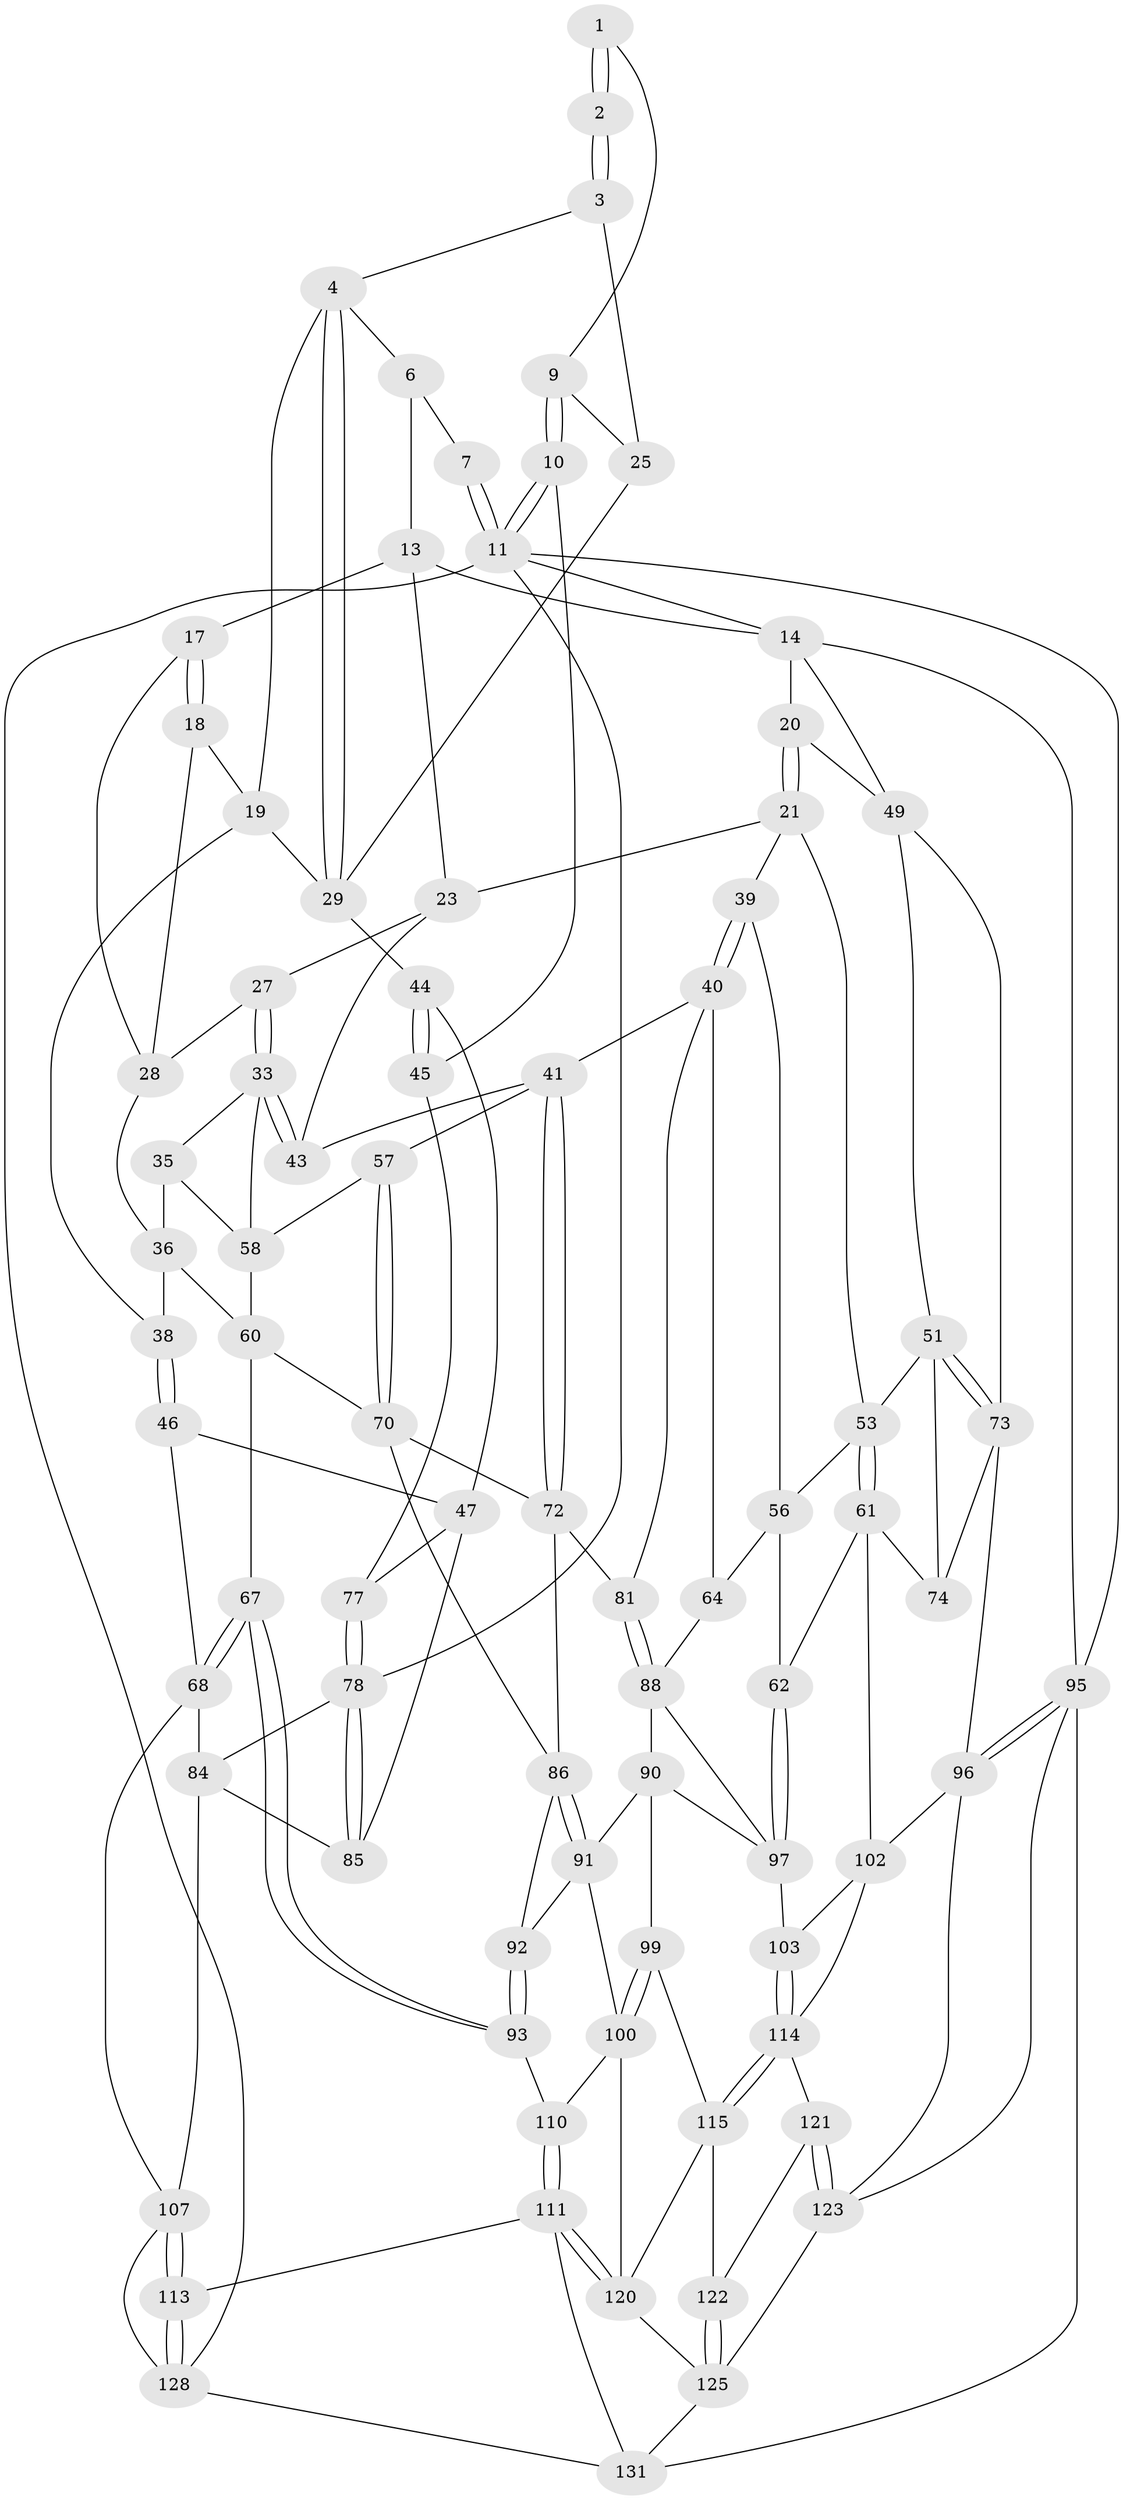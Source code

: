 // Generated by graph-tools (version 1.1) at 2025/52/02/27/25 19:52:37]
// undirected, 80 vertices, 178 edges
graph export_dot {
graph [start="1"]
  node [color=gray90,style=filled];
  1 [pos="+0.1970969450540859+0.018842821229375792",super="+8"];
  2 [pos="+0.21719065556338665+0.1024265270064685",super="+12"];
  3 [pos="+0.22474873858355746+0.11622270490010925",super="+24"];
  4 [pos="+0.22927485893821606+0.11979627074707548",super="+5"];
  6 [pos="+0.5047512369549407+0"];
  7 [pos="+0.18405544226358855+0"];
  9 [pos="+0.03981403771005689+0.066205802903845"];
  10 [pos="+0+0"];
  11 [pos="+0+0",super="+80"];
  13 [pos="+0.5072222374363884+0",super="+16"];
  14 [pos="+0.864050096292963+0",super="+15"];
  17 [pos="+0.39034001007805674+0.0967644554046425"];
  18 [pos="+0.2819425328327575+0.1568300220612296"];
  19 [pos="+0.25575489993205214+0.14292333997682274",super="+31"];
  20 [pos="+0.8294966747617477+0.14536032338210028"];
  21 [pos="+0.754651463805005+0.19435551617119873",super="+22"];
  23 [pos="+0.5600954177936845+0.126243652318123",super="+26"];
  25 [pos="+0.08982001280132686+0.20483030553112974"];
  27 [pos="+0.4244601911161357+0.18842190677185894"];
  28 [pos="+0.41223480782428645+0.18626436900227986",super="+32"];
  29 [pos="+0.13899081521153742+0.2207048986000321",super="+30"];
  33 [pos="+0.4264135610082486+0.27202377164537883",super="+34"];
  35 [pos="+0.3602356415391348+0.28363033408829275"];
  36 [pos="+0.3322723132949506+0.2592580022662165",super="+37"];
  38 [pos="+0.20955770646247615+0.3303416361145295"];
  39 [pos="+0.6261756550629584+0.32833713766254313"];
  40 [pos="+0.5653515562046298+0.34954360812132745",super="+65"];
  41 [pos="+0.5581800342471631+0.348042822051475",super="+42"];
  43 [pos="+0.5221408210932844+0.27165326945492124"];
  44 [pos="+0.07950412198304196+0.21483803089331616",super="+48"];
  45 [pos="+0+0",super="+55"];
  46 [pos="+0.1022990335679668+0.3847226779818908"];
  47 [pos="+0.09966936750852406+0.38403026059920325",super="+83"];
  49 [pos="+1+0.032094959393530145",super="+50"];
  51 [pos="+0.9729078090911291+0.30617592142134714",super="+52"];
  53 [pos="+0.804119080505076+0.33762252691445604",super="+54"];
  56 [pos="+0.6917876380569601+0.31765713123801076",super="+63"];
  57 [pos="+0.4642157105607518+0.36979489899397433"];
  58 [pos="+0.4388453806015705+0.3633946516624532",super="+59"];
  60 [pos="+0.3209823777069138+0.42930375759059697",super="+66"];
  61 [pos="+0.8158618715165+0.5011110073881253",super="+75"];
  62 [pos="+0.7865252417680936+0.4972424565575971"];
  64 [pos="+0.7019612125117711+0.4793067505959087"];
  67 [pos="+0.29813812797931105+0.5531729881299876"];
  68 [pos="+0.21985267909582792+0.554425937574159",super="+69"];
  70 [pos="+0.4484200178851799+0.4641687719152497",super="+71"];
  72 [pos="+0.5237444107399144+0.45830323556703145",super="+82"];
  73 [pos="+1+0.3078438983154287",super="+76"];
  74 [pos="+0.861618782168759+0.508867859365243"];
  77 [pos="+0+0.3857691984343318"];
  78 [pos="+0+0.6455894184251886",super="+79"];
  81 [pos="+0.5955704099156075+0.47988519441211475"];
  84 [pos="+0.09940192741926486+0.5914554156872972",super="+106"];
  85 [pos="+0.04027117477054763+0.5665216348975163"];
  86 [pos="+0.5278523522155086+0.5100545745136036",super="+87"];
  88 [pos="+0.630931452561622+0.509660297529973",super="+89"];
  90 [pos="+0.6158800236081167+0.5342618470202174",super="+98"];
  91 [pos="+0.5431620030793217+0.5370643275317443",super="+94"];
  92 [pos="+0.5015939333266093+0.6222454374254174"];
  93 [pos="+0.31725999877998706+0.587843116512514",super="+109"];
  95 [pos="+1+1",super="+130"];
  96 [pos="+1+0.7359144214074426",super="+104"];
  97 [pos="+0.6902203196031718+0.6076395167749822",super="+101"];
  99 [pos="+0.5735989085346455+0.6892050416680576"];
  100 [pos="+0.534075267431721+0.665547157613026",super="+118"];
  102 [pos="+0.8312629389212054+0.6160664292218941",super="+105"];
  103 [pos="+0.7310312860797132+0.6659557188875566"];
  107 [pos="+0.21456470585241402+0.57372823593655",super="+108"];
  110 [pos="+0.26792003620886556+0.8135652290836893",super="+119"];
  111 [pos="+0.26761261969261035+0.8143158802470982",super="+112"];
  113 [pos="+0.18889329218562934+0.8252495808712458"];
  114 [pos="+0.7351053703305042+0.6923749358530655",super="+117"];
  115 [pos="+0.6958207941156526+0.7561895111874344",super="+116"];
  120 [pos="+0.42727882672693607+0.8914027870484862",super="+124"];
  121 [pos="+0.7876019806913667+0.729484830489182"];
  122 [pos="+0.711980752665344+0.764528989973961"];
  123 [pos="+0.8449819839673719+0.8038571546718344",super="+127"];
  125 [pos="+0.7483232445882086+0.8098051875434418",super="+126"];
  128 [pos="+0.18113471129386005+0.8265435413898062",super="+129"];
  131 [pos="+0.5602851736491472+1",super="+132"];
  1 -- 2 [weight=2];
  1 -- 2;
  1 -- 9;
  2 -- 3 [weight=2];
  2 -- 3;
  3 -- 4;
  3 -- 25;
  4 -- 29;
  4 -- 29;
  4 -- 19;
  4 -- 6;
  6 -- 7;
  6 -- 13;
  7 -- 11;
  7 -- 11;
  9 -- 10;
  9 -- 10;
  9 -- 25;
  10 -- 11;
  10 -- 11;
  10 -- 45;
  11 -- 78;
  11 -- 95;
  11 -- 14;
  11 -- 128;
  13 -- 14;
  13 -- 17;
  13 -- 23;
  14 -- 20;
  14 -- 49;
  14 -- 95;
  17 -- 18;
  17 -- 18;
  17 -- 28;
  18 -- 19;
  18 -- 28;
  19 -- 29;
  19 -- 38;
  20 -- 21;
  20 -- 21;
  20 -- 49;
  21 -- 23;
  21 -- 39;
  21 -- 53;
  23 -- 27;
  23 -- 43;
  25 -- 29;
  27 -- 28;
  27 -- 33;
  27 -- 33;
  28 -- 36;
  29 -- 44;
  33 -- 43;
  33 -- 43;
  33 -- 58;
  33 -- 35;
  35 -- 36;
  35 -- 58;
  36 -- 38;
  36 -- 60;
  38 -- 46;
  38 -- 46;
  39 -- 40;
  39 -- 40;
  39 -- 56;
  40 -- 41;
  40 -- 81;
  40 -- 64;
  41 -- 72;
  41 -- 72;
  41 -- 43;
  41 -- 57;
  44 -- 45 [weight=2];
  44 -- 45;
  44 -- 47;
  45 -- 77;
  46 -- 47;
  46 -- 68;
  47 -- 85;
  47 -- 77;
  49 -- 73;
  49 -- 51;
  51 -- 73;
  51 -- 73;
  51 -- 74;
  51 -- 53;
  53 -- 61;
  53 -- 61;
  53 -- 56;
  56 -- 64;
  56 -- 62;
  57 -- 58;
  57 -- 70;
  57 -- 70;
  58 -- 60;
  60 -- 67;
  60 -- 70;
  61 -- 62;
  61 -- 74;
  61 -- 102;
  62 -- 97;
  62 -- 97;
  64 -- 88;
  67 -- 68;
  67 -- 68;
  67 -- 93;
  67 -- 93;
  68 -- 107;
  68 -- 84;
  70 -- 72;
  70 -- 86;
  72 -- 81;
  72 -- 86;
  73 -- 96;
  73 -- 74;
  77 -- 78;
  77 -- 78;
  78 -- 85;
  78 -- 85;
  78 -- 84;
  81 -- 88;
  81 -- 88;
  84 -- 85;
  84 -- 107;
  86 -- 91;
  86 -- 91;
  86 -- 92;
  88 -- 97;
  88 -- 90;
  90 -- 91;
  90 -- 99;
  90 -- 97;
  91 -- 100;
  91 -- 92;
  92 -- 93;
  92 -- 93;
  93 -- 110 [weight=2];
  95 -- 96;
  95 -- 96;
  95 -- 123;
  95 -- 131;
  96 -- 123;
  96 -- 102;
  97 -- 103;
  99 -- 100;
  99 -- 100;
  99 -- 115;
  100 -- 120;
  100 -- 110;
  102 -- 103;
  102 -- 114;
  103 -- 114;
  103 -- 114;
  107 -- 113;
  107 -- 113;
  107 -- 128;
  110 -- 111;
  110 -- 111;
  111 -- 120;
  111 -- 120;
  111 -- 113;
  111 -- 131;
  113 -- 128;
  113 -- 128;
  114 -- 115;
  114 -- 115;
  114 -- 121;
  115 -- 122;
  115 -- 120;
  120 -- 125;
  121 -- 122;
  121 -- 123;
  121 -- 123;
  122 -- 125;
  122 -- 125;
  123 -- 125;
  125 -- 131;
  128 -- 131;
}
